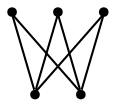 graph {
  node [shape=point,comment="{\"directed\":false,\"doi\":\"10.1007/978-3-031-22203-0_5\",\"figure\":\"1\"}"]

  v0 [pos="1015.2409131074517,2280.715732049022"]
  v1 [pos="752.3408953888221,2014.9008360308449"]
  v2 [pos="1015.2442514993809,2014.9008360308449"]
  v3 [pos="752.3406410351513,2280.7157320490214"]
  v4 [pos="883.7908088655104,2147.807711751188"]

  v0 -- v1 [id="-1",pos="1015.2409131074517,2280.715732049022 752.3448378707194,2480.0783665783374 533.2641074950567,2347.171300095079 752.3408953888221,2014.9008360308449"]
  v4 -- v2 [id="-2",pos="883.7908088655104,2147.807711751188 1015.2442514993809,2014.9008360308449 1015.2442514993809,2014.9008360308449 1015.2442514993809,2014.9008360308449"]
  v4 -- v1 [id="-3",pos="883.7908088655104,2147.807711751188 752.3408953888221,2014.9008360308449 752.3408953888221,2014.9008360308449 752.3408953888221,2014.9008360308449"]
  v3 -- v1 [id="-4",pos="752.3406410351513,2280.7157320490214 1015.2409131074517,2192.111063451942 1015.2409131074517,2103.506267679585 752.3408953888221,2014.9008360308449"]
  v3 -- v2 [id="-5",pos="752.3406410351513,2280.7157320490214 1015.2409131074517,2480.0783665783374 1234.3216434831145,2347.171300095079 1015.2442514993809,2014.9008360308449"]
  v0 -- v2 [id="-6",pos="1015.2409131074517,2280.715732049022 752.3407046235691,2192.111063451942 752.3407046235691,2103.506267679585 1015.2442514993809,2014.9008360308449"]
}